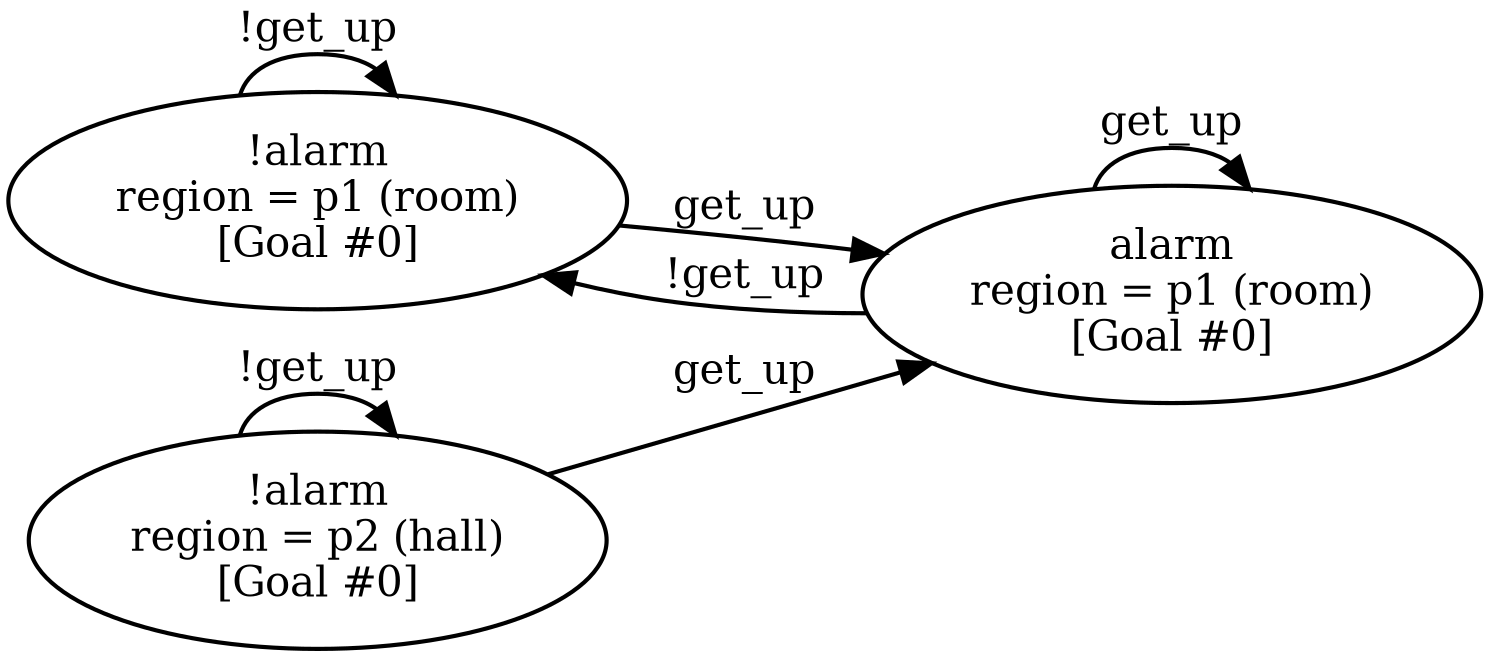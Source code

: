 
digraph A {
    rankdir = LR;
    overlap = false;
    ratio = "compress";
	2 [style="bold", width=0, height=0, fontsize=20, label="!alarm\nregion = p1 (room)\n[Goal #0]"];
	1 [style="bold", width=0, height=0, fontsize=20, label="alarm\nregion = p1 (room)\n[Goal #0]"];
	0 [style="bold", width=0, height=0, fontsize=20, label="!alarm\nregion = p2 (hall)\n[Goal #0]"];
	2 -> 2 [style="bold", arrowsize=1.5, fontsize=20, label="!get_up"];
	2 -> 1 [style="bold", arrowsize=1.5, fontsize=20, label="get_up"];
	1 -> 2 [style="bold", arrowsize=1.5, fontsize=20, label="!get_up"];
	1 -> 1 [style="bold", arrowsize=1.5, fontsize=20, label="get_up"];
	0 -> 0 [style="bold", arrowsize=1.5, fontsize=20, label="!get_up"];
	0 -> 1 [style="bold", arrowsize=1.5, fontsize=20, label="get_up"];
} 

